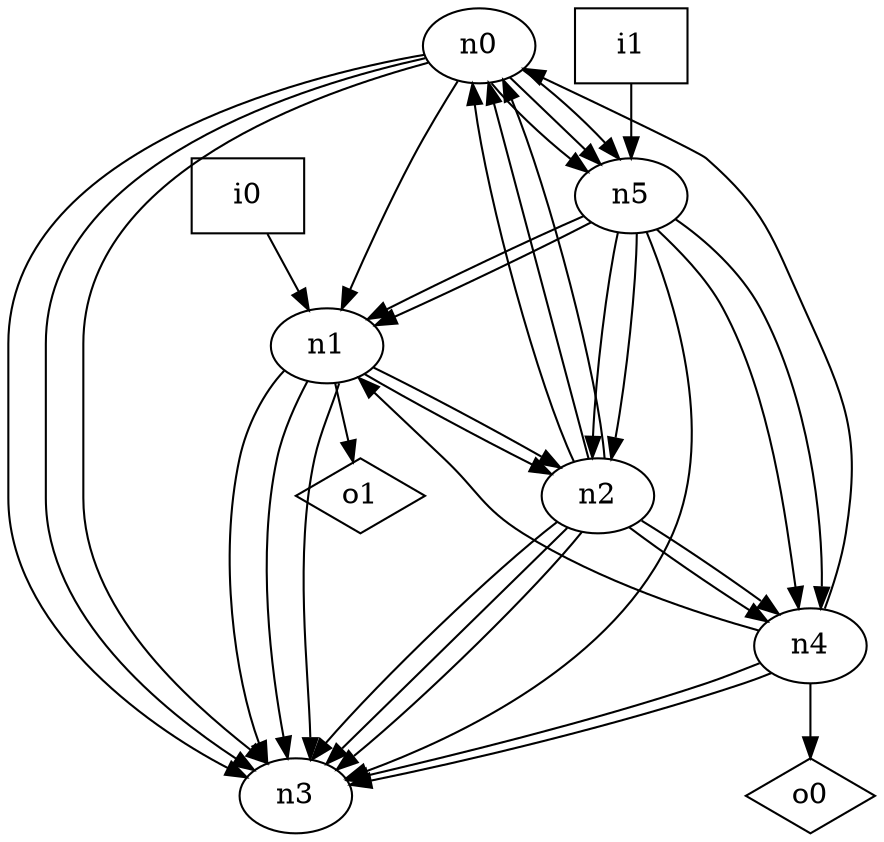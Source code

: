 digraph G {
n0 [label="n0"];
n1 [label="n1"];
n2 [label="n2"];
n3 [label="n3"];
n4 [label="n4"];
n5 [label="n5"];
n6 [label="i0",shape="box"];
n7 [label="i1",shape="box"];
n8 [label="o0",shape="diamond"];
n9 [label="o1",shape="diamond"];
n0 -> n1
n0 -> n3
n0 -> n3
n0 -> n3
n0 -> n5
n0 -> n5
n0 -> n5
n1 -> n2
n1 -> n2
n1 -> n3
n1 -> n3
n1 -> n3
n1 -> n9
n2 -> n0
n2 -> n0
n2 -> n0
n2 -> n3
n2 -> n3
n2 -> n3
n2 -> n4
n2 -> n4
n4 -> n0
n4 -> n1
n4 -> n3
n4 -> n3
n4 -> n8
n5 -> n1
n5 -> n1
n5 -> n2
n5 -> n2
n5 -> n3
n5 -> n4
n5 -> n4
n6 -> n1
n7 -> n5
}